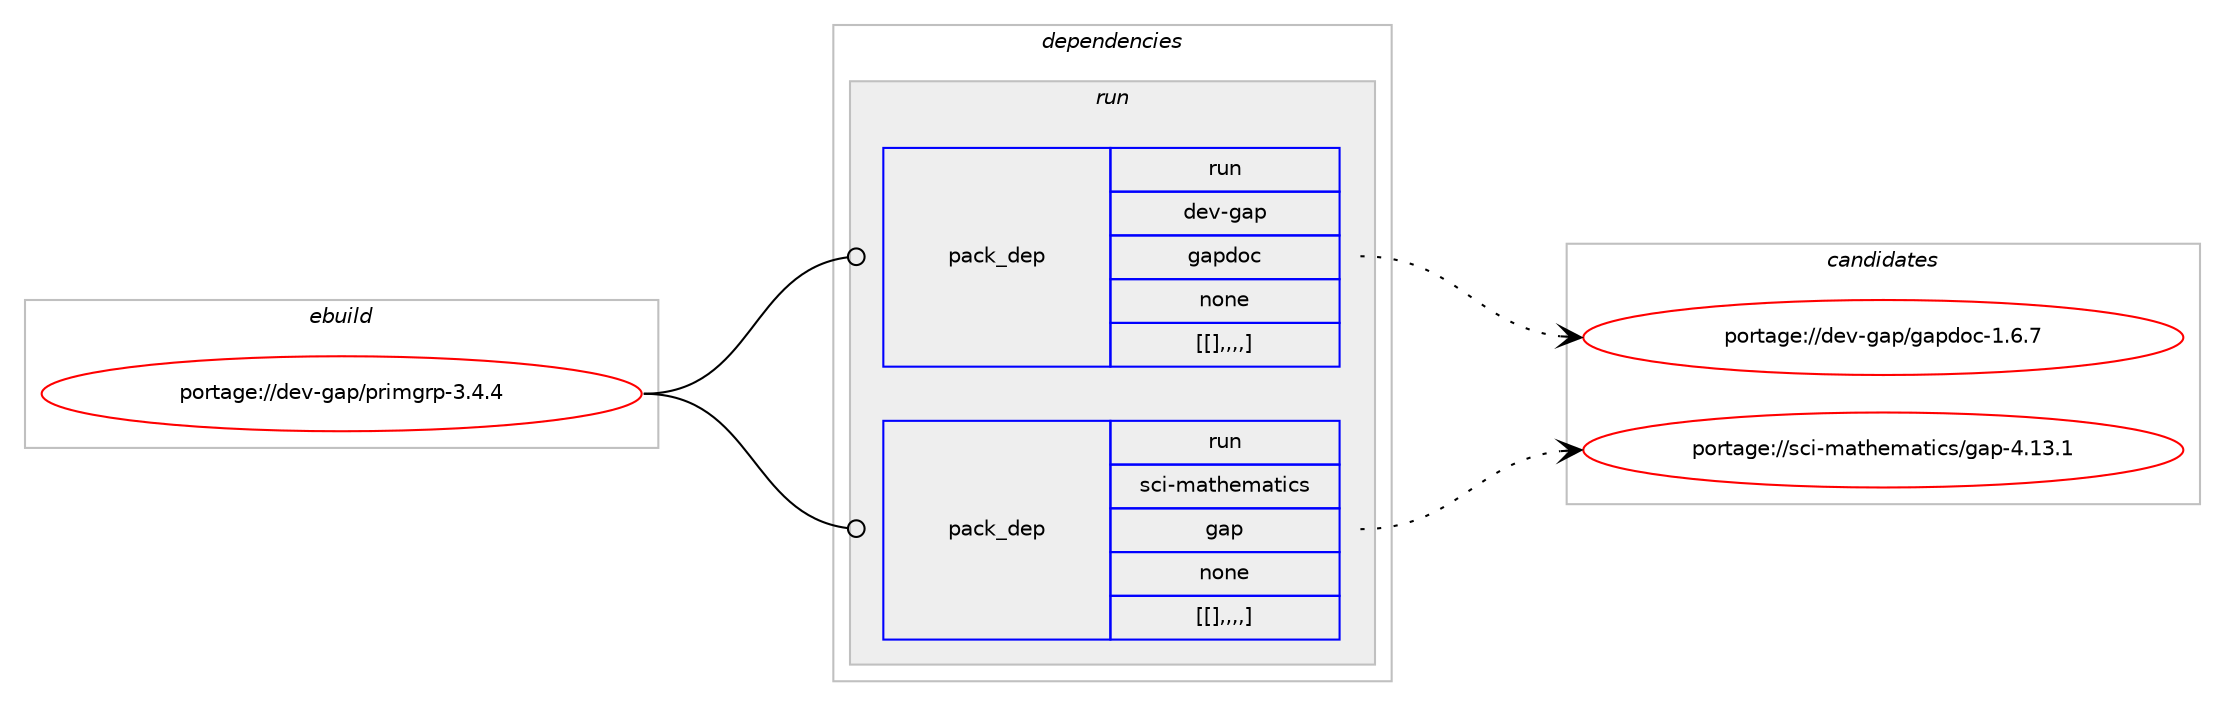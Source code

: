 digraph prolog {

# *************
# Graph options
# *************

newrank=true;
concentrate=true;
compound=true;
graph [rankdir=LR,fontname=Helvetica,fontsize=10,ranksep=1.5];#, ranksep=2.5, nodesep=0.2];
edge  [arrowhead=vee];
node  [fontname=Helvetica,fontsize=10];

# **********
# The ebuild
# **********

subgraph cluster_leftcol {
color=gray;
label=<<i>ebuild</i>>;
id [label="portage://dev-gap/primgrp-3.4.4", color=red, width=4, href="../dev-gap/primgrp-3.4.4.svg"];
}

# ****************
# The dependencies
# ****************

subgraph cluster_midcol {
color=gray;
label=<<i>dependencies</i>>;
subgraph cluster_compile {
fillcolor="#eeeeee";
style=filled;
label=<<i>compile</i>>;
}
subgraph cluster_compileandrun {
fillcolor="#eeeeee";
style=filled;
label=<<i>compile and run</i>>;
}
subgraph cluster_run {
fillcolor="#eeeeee";
style=filled;
label=<<i>run</i>>;
subgraph pack55215 {
dependency76628 [label=<<TABLE BORDER="0" CELLBORDER="1" CELLSPACING="0" CELLPADDING="4" WIDTH="220"><TR><TD ROWSPAN="6" CELLPADDING="30">pack_dep</TD></TR><TR><TD WIDTH="110">run</TD></TR><TR><TD>dev-gap</TD></TR><TR><TD>gapdoc</TD></TR><TR><TD>none</TD></TR><TR><TD>[[],,,,]</TD></TR></TABLE>>, shape=none, color=blue];
}
id:e -> dependency76628:w [weight=20,style="solid",arrowhead="odot"];
subgraph pack55216 {
dependency76629 [label=<<TABLE BORDER="0" CELLBORDER="1" CELLSPACING="0" CELLPADDING="4" WIDTH="220"><TR><TD ROWSPAN="6" CELLPADDING="30">pack_dep</TD></TR><TR><TD WIDTH="110">run</TD></TR><TR><TD>sci-mathematics</TD></TR><TR><TD>gap</TD></TR><TR><TD>none</TD></TR><TR><TD>[[],,,,]</TD></TR></TABLE>>, shape=none, color=blue];
}
id:e -> dependency76629:w [weight=20,style="solid",arrowhead="odot"];
}
}

# **************
# The candidates
# **************

subgraph cluster_choices {
rank=same;
color=gray;
label=<<i>candidates</i>>;

subgraph choice55215 {
color=black;
nodesep=1;
choice1001011184510397112471039711210011199454946544655 [label="portage://dev-gap/gapdoc-1.6.7", color=red, width=4,href="../dev-gap/gapdoc-1.6.7.svg"];
dependency76628:e -> choice1001011184510397112471039711210011199454946544655:w [style=dotted,weight="100"];
}
subgraph choice55216 {
color=black;
nodesep=1;
choice1159910545109971161041011099711610599115471039711245524649514649 [label="portage://sci-mathematics/gap-4.13.1", color=red, width=4,href="../sci-mathematics/gap-4.13.1.svg"];
dependency76629:e -> choice1159910545109971161041011099711610599115471039711245524649514649:w [style=dotted,weight="100"];
}
}

}
